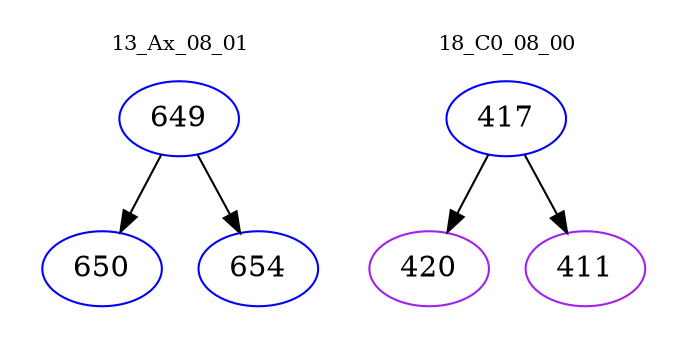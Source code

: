 digraph{
subgraph cluster_0 {
color = white
label = "13_Ax_08_01";
fontsize=10;
T0_649 [label="649", color="blue"]
T0_649 -> T0_650 [color="black"]
T0_650 [label="650", color="blue"]
T0_649 -> T0_654 [color="black"]
T0_654 [label="654", color="blue"]
}
subgraph cluster_1 {
color = white
label = "18_C0_08_00";
fontsize=10;
T1_417 [label="417", color="blue"]
T1_417 -> T1_420 [color="black"]
T1_420 [label="420", color="purple"]
T1_417 -> T1_411 [color="black"]
T1_411 [label="411", color="purple"]
}
}
